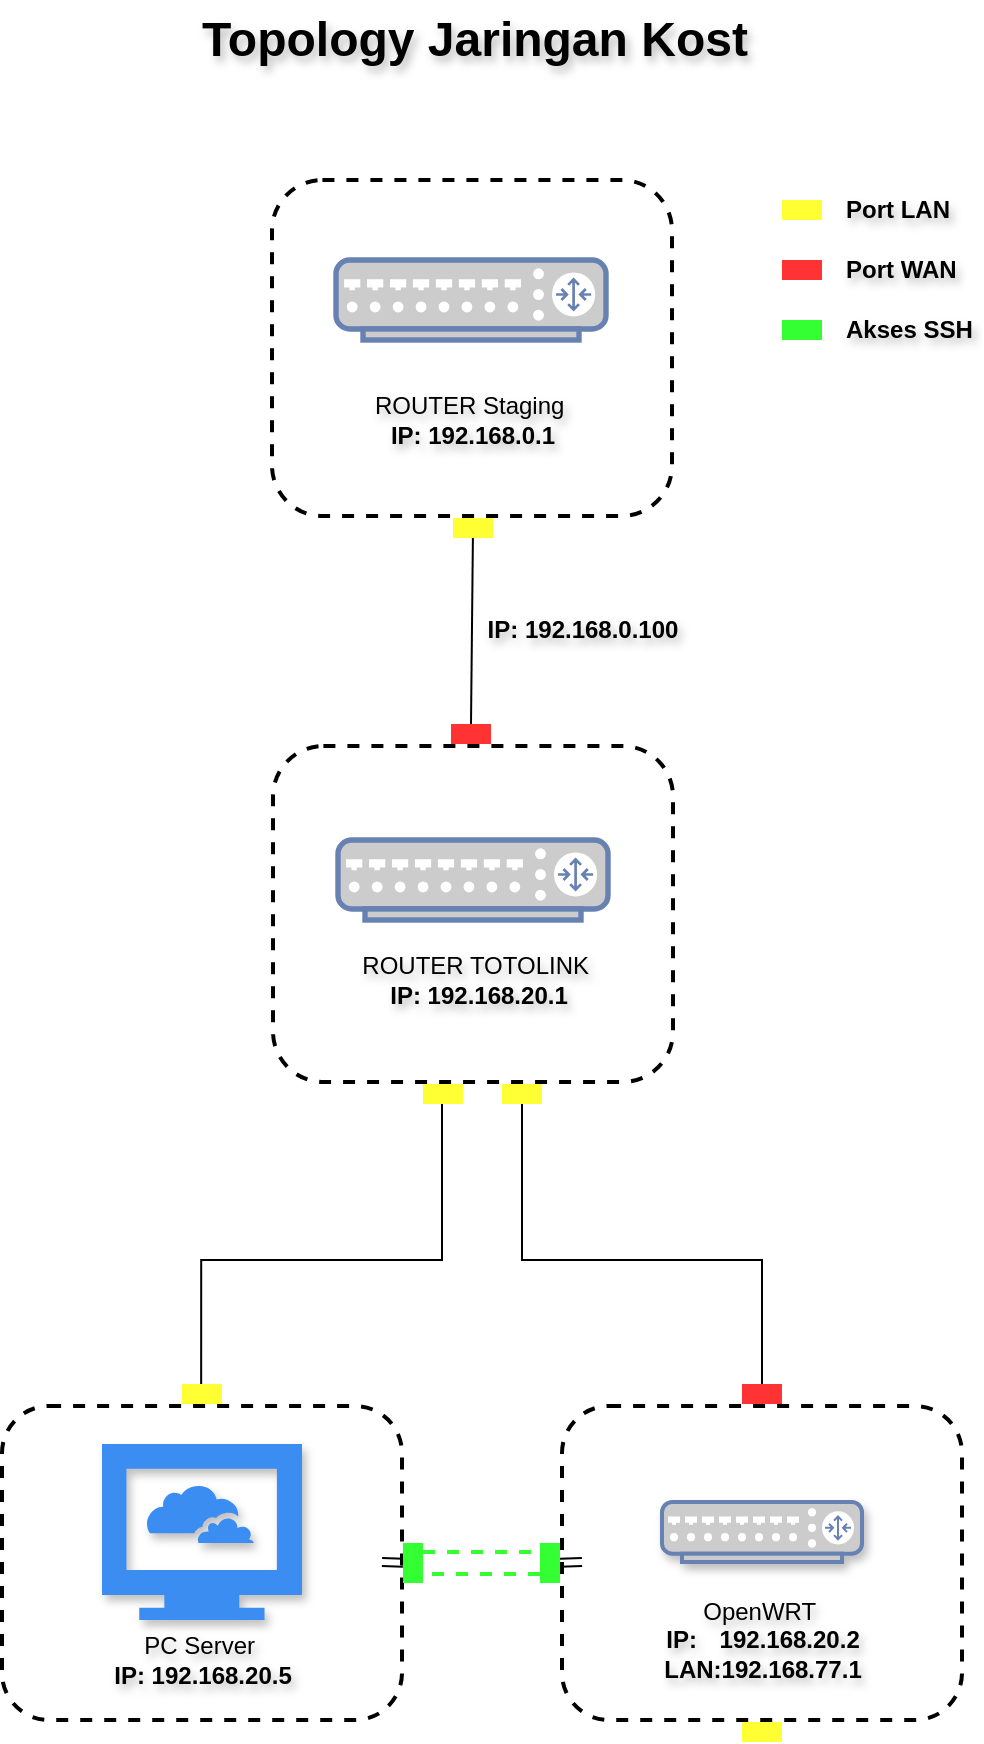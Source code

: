 <mxfile version="26.2.2">
  <diagram name="Top Jaringan Kost" id="jgIykUG0UuW3-U6Ky0mu">
    <mxGraphModel dx="2398" dy="1345" grid="1" gridSize="10" guides="1" tooltips="1" connect="1" arrows="1" fold="1" page="1" pageScale="1" pageWidth="850" pageHeight="1100" math="0" shadow="0">
      <root>
        <mxCell id="0" />
        <mxCell id="1" parent="0" />
        <mxCell id="9seqvZQqqgPPie_HJ70S-1" value="" style="group" vertex="1" connectable="0" parent="1">
          <mxGeometry x="180" y="70" width="490" height="871" as="geometry" />
        </mxCell>
        <mxCell id="tLKNI8qHFX3cuUReKvDi-31" value="" style="rounded=1;whiteSpace=wrap;html=1;dashed=1;strokeWidth=2;perimeterSpacing=10;glass=0;shadow=0;movable=1;resizable=1;rotatable=1;deletable=1;editable=1;locked=0;connectable=1;textShadow=1;labelBorderColor=none;" parent="9seqvZQqqgPPie_HJ70S-1" vertex="1">
          <mxGeometry x="280" y="703" width="200" height="157" as="geometry" />
        </mxCell>
        <mxCell id="tLKNI8qHFX3cuUReKvDi-30" value="" style="rounded=1;whiteSpace=wrap;html=1;dashed=1;strokeWidth=2;perimeterSpacing=10;glass=0;shadow=0;movable=1;resizable=1;rotatable=1;deletable=1;editable=1;locked=0;connectable=1;textShadow=1;" parent="9seqvZQqqgPPie_HJ70S-1" vertex="1">
          <mxGeometry y="703" width="200" height="157" as="geometry" />
        </mxCell>
        <mxCell id="tLKNI8qHFX3cuUReKvDi-5" value="" style="fontColor=#0066CC;verticalAlign=top;verticalLabelPosition=bottom;labelPosition=center;align=center;html=1;outlineConnect=0;fillColor=#CCCCCC;strokeColor=#6881B3;gradientColor=none;gradientDirection=north;strokeWidth=2;shape=mxgraph.networks.router;shadow=1;textShadow=1;" parent="9seqvZQqqgPPie_HJ70S-1" vertex="1">
          <mxGeometry x="330" y="751" width="100" height="30" as="geometry" />
        </mxCell>
        <mxCell id="tLKNI8qHFX3cuUReKvDi-19" value="Topology Jaringan Kost" style="text;strokeColor=none;fillColor=none;html=1;fontSize=24;fontStyle=1;verticalAlign=middle;align=center;textShadow=1;" parent="9seqvZQqqgPPie_HJ70S-1" vertex="1">
          <mxGeometry x="92.75" width="285.5" height="40" as="geometry" />
        </mxCell>
        <mxCell id="tLKNI8qHFX3cuUReKvDi-27" value="" style="sketch=0;html=1;aspect=fixed;strokeColor=none;shadow=1;fillColor=#3B8DF1;verticalAlign=top;labelPosition=center;verticalLabelPosition=bottom;shape=mxgraph.gcp2.cloud_computer;textShadow=1;" parent="9seqvZQqqgPPie_HJ70S-1" vertex="1">
          <mxGeometry x="50" y="722" width="100" height="88" as="geometry" />
        </mxCell>
        <mxCell id="tLKNI8qHFX3cuUReKvDi-28" value="PC Server&amp;nbsp;&lt;div&gt;&lt;b&gt;IP: 192.168.20.5&lt;/b&gt;&lt;/div&gt;" style="text;html=1;align=center;verticalAlign=middle;resizable=0;points=[];autosize=1;strokeColor=none;fillColor=none;textShadow=1;" parent="9seqvZQqqgPPie_HJ70S-1" vertex="1">
          <mxGeometry x="45" y="810" width="110" height="40" as="geometry" />
        </mxCell>
        <mxCell id="tLKNI8qHFX3cuUReKvDi-29" value="OpenWRT&amp;nbsp;&lt;div&gt;&lt;b&gt;IP:&lt;span style=&quot;white-space: pre;&quot;&gt;&#x9;&lt;/span&gt;192.168.20.2&lt;br&gt;LAN:192.168.77.1&lt;/b&gt;&lt;/div&gt;" style="text;html=1;align=center;verticalAlign=middle;resizable=0;points=[];autosize=1;strokeColor=none;fillColor=none;textShadow=1;" parent="9seqvZQqqgPPie_HJ70S-1" vertex="1">
          <mxGeometry x="320" y="790" width="120" height="60" as="geometry" />
        </mxCell>
        <mxCell id="tLKNI8qHFX3cuUReKvDi-50" value="&lt;b&gt;Port LAN&lt;/b&gt;" style="text;strokeColor=none;align=left;fillColor=none;html=1;verticalAlign=middle;whiteSpace=wrap;rounded=0;textShadow=1;" parent="9seqvZQqqgPPie_HJ70S-1" vertex="1">
          <mxGeometry x="420" y="90" width="60" height="30" as="geometry" />
        </mxCell>
        <mxCell id="tLKNI8qHFX3cuUReKvDi-51" value="&lt;b&gt;Port WAN&lt;/b&gt;" style="text;strokeColor=none;align=left;fillColor=none;html=1;verticalAlign=middle;whiteSpace=wrap;rounded=0;textShadow=1;" parent="9seqvZQqqgPPie_HJ70S-1" vertex="1">
          <mxGeometry x="420" y="120" width="60" height="30" as="geometry" />
        </mxCell>
        <mxCell id="tLKNI8qHFX3cuUReKvDi-53" value="&lt;b&gt;Akses SSH&lt;/b&gt;" style="text;strokeColor=none;align=left;fillColor=none;html=1;verticalAlign=middle;whiteSpace=wrap;rounded=0;textShadow=1;" parent="9seqvZQqqgPPie_HJ70S-1" vertex="1">
          <mxGeometry x="420" y="150" width="70" height="30" as="geometry" />
        </mxCell>
        <mxCell id="9seqvZQqqgPPie_HJ70S-2" value="" style="group" vertex="1" connectable="0" parent="9seqvZQqqgPPie_HJ70S-1">
          <mxGeometry x="90" y="90" width="320" height="781" as="geometry" />
        </mxCell>
        <mxCell id="tLKNI8qHFX3cuUReKvDi-44" value="" style="shape=link;html=1;rounded=0;textShadow=1;" parent="9seqvZQqqgPPie_HJ70S-2" source="tLKNI8qHFX3cuUReKvDi-47" edge="1">
          <mxGeometry width="100" relative="1" as="geometry">
            <mxPoint x="100" y="691" as="sourcePoint" />
            <mxPoint x="200" y="691" as="targetPoint" />
          </mxGeometry>
        </mxCell>
        <mxCell id="tLKNI8qHFX3cuUReKvDi-46" value="" style="shape=link;html=1;rounded=0;textShadow=1;" parent="9seqvZQqqgPPie_HJ70S-2" target="tLKNI8qHFX3cuUReKvDi-45" edge="1">
          <mxGeometry width="100" relative="1" as="geometry">
            <mxPoint x="100" y="691" as="sourcePoint" />
            <mxPoint x="200" y="691" as="targetPoint" />
          </mxGeometry>
        </mxCell>
        <mxCell id="tLKNI8qHFX3cuUReKvDi-33" value="" style="endArrow=none;html=1;rounded=0;exitX=0.479;exitY=0.249;exitDx=0;exitDy=0;edgeStyle=orthogonalEdgeStyle;exitPerimeter=0;textShadow=1;" parent="9seqvZQqqgPPie_HJ70S-2" source="tLKNI8qHFX3cuUReKvDi-25" target="tLKNI8qHFX3cuUReKvDi-21" edge="1">
          <mxGeometry width="50" height="50" relative="1" as="geometry">
            <mxPoint x="10" y="604" as="sourcePoint" />
            <mxPoint x="130" y="433" as="targetPoint" />
            <Array as="points">
              <mxPoint x="10" y="540" />
              <mxPoint x="130" y="540" />
            </Array>
          </mxGeometry>
        </mxCell>
        <mxCell id="tLKNI8qHFX3cuUReKvDi-38" value="" style="endArrow=none;html=1;rounded=0;entryX=0.5;entryY=0;entryDx=0;entryDy=0;entryPerimeter=0;textShadow=1;" parent="9seqvZQqqgPPie_HJ70S-2" source="tLKNI8qHFX3cuUReKvDi-14" target="tLKNI8qHFX3cuUReKvDi-37" edge="1">
          <mxGeometry width="50" height="50" relative="1" as="geometry">
            <mxPoint x="145" y="80" as="sourcePoint" />
            <mxPoint x="145" y="272" as="targetPoint" />
          </mxGeometry>
        </mxCell>
        <mxCell id="tLKNI8qHFX3cuUReKvDi-18" value="" style="endArrow=none;html=1;rounded=0;entryX=0.5;entryY=0;entryDx=0;entryDy=0;entryPerimeter=0;textShadow=1;" parent="9seqvZQqqgPPie_HJ70S-2" source="tLKNI8qHFX3cuUReKvDi-37" target="tLKNI8qHFX3cuUReKvDi-17" edge="1">
          <mxGeometry width="50" height="50" relative="1" as="geometry">
            <mxPoint x="146" y="230" as="sourcePoint" />
            <mxPoint x="146" y="400" as="targetPoint" />
          </mxGeometry>
        </mxCell>
        <mxCell id="tLKNI8qHFX3cuUReKvDi-35" value="" style="rounded=1;whiteSpace=wrap;html=1;dashed=1;strokeWidth=2;perimeterSpacing=10;glass=0;shadow=0;movable=1;resizable=1;rotatable=1;deletable=1;editable=1;locked=0;connectable=1;textShadow=1;" parent="9seqvZQqqgPPie_HJ70S-2" vertex="1">
          <mxGeometry x="45" width="200" height="168" as="geometry" />
        </mxCell>
        <mxCell id="tLKNI8qHFX3cuUReKvDi-16" value="" style="endArrow=none;html=1;rounded=0;entryX=0.5;entryY=0;entryDx=0;entryDy=0;entryPerimeter=0;textShadow=1;" parent="9seqvZQqqgPPie_HJ70S-2" source="tLKNI8qHFX3cuUReKvDi-17" target="tLKNI8qHFX3cuUReKvDi-11" edge="1">
          <mxGeometry width="50" height="50" relative="1" as="geometry">
            <mxPoint x="150" y="240" as="sourcePoint" />
            <mxPoint x="150" y="390" as="targetPoint" />
          </mxGeometry>
        </mxCell>
        <mxCell id="tLKNI8qHFX3cuUReKvDi-10" value="" style="endArrow=none;html=1;rounded=0;edgeStyle=orthogonalEdgeStyle;textShadow=1;" parent="9seqvZQqqgPPie_HJ70S-2" edge="1">
          <mxGeometry width="50" height="50" relative="1" as="geometry">
            <mxPoint x="290" y="610" as="sourcePoint" />
            <mxPoint x="170" y="433" as="targetPoint" />
            <Array as="points">
              <mxPoint x="290" y="540" />
              <mxPoint x="170" y="540" />
            </Array>
          </mxGeometry>
        </mxCell>
        <mxCell id="tLKNI8qHFX3cuUReKvDi-7" value="" style="endArrow=none;html=1;rounded=0;exitX=0.479;exitY=0.249;exitDx=0;exitDy=0;edgeStyle=orthogonalEdgeStyle;exitPerimeter=0;textShadow=1;" parent="9seqvZQqqgPPie_HJ70S-2" source="tLKNI8qHFX3cuUReKvDi-21" edge="1">
          <mxGeometry width="50" height="50" relative="1" as="geometry">
            <mxPoint x="130" y="683" as="sourcePoint" />
            <mxPoint x="130" y="433" as="targetPoint" />
            <Array as="points" />
          </mxGeometry>
        </mxCell>
        <mxCell id="tLKNI8qHFX3cuUReKvDi-32" value="" style="rounded=1;whiteSpace=wrap;html=1;dashed=1;strokeWidth=2;perimeterSpacing=10;glass=0;shadow=0;movable=1;resizable=1;rotatable=1;deletable=1;editable=1;locked=0;connectable=1;textShadow=1;" parent="9seqvZQqqgPPie_HJ70S-2" vertex="1">
          <mxGeometry x="45.5" y="283" width="200" height="168" as="geometry" />
        </mxCell>
        <mxCell id="tLKNI8qHFX3cuUReKvDi-24" value="" style="rounded=0;whiteSpace=wrap;html=1;fillColor=#FFFF33;strokeColor=none;textShadow=1;" parent="9seqvZQqqgPPie_HJ70S-2" vertex="1">
          <mxGeometry x="280" y="602" width="20" height="10" as="geometry" />
        </mxCell>
        <mxCell id="tLKNI8qHFX3cuUReKvDi-23" value="" style="rounded=0;whiteSpace=wrap;html=1;fillColor=#FFFF33;strokeColor=none;textShadow=1;" parent="9seqvZQqqgPPie_HJ70S-2" vertex="1">
          <mxGeometry x="160" y="452" width="20" height="10" as="geometry" />
        </mxCell>
        <mxCell id="tLKNI8qHFX3cuUReKvDi-17" value="" style="rounded=0;whiteSpace=wrap;html=1;fillColor=#FF3333;strokeColor=none;textShadow=1;" parent="9seqvZQqqgPPie_HJ70S-2" vertex="1">
          <mxGeometry x="134.5" y="272" width="20" height="10" as="geometry" />
        </mxCell>
        <mxCell id="tLKNI8qHFX3cuUReKvDi-11" value="" style="fontColor=#0066CC;verticalAlign=top;verticalLabelPosition=bottom;labelPosition=center;align=center;html=1;outlineConnect=0;fillColor=#CCCCCC;strokeColor=#6881B3;gradientColor=none;gradientDirection=north;strokeWidth=2;shape=mxgraph.networks.router;textShadow=1;" parent="9seqvZQqqgPPie_HJ70S-2" vertex="1">
          <mxGeometry x="78" y="330" width="135" height="40" as="geometry" />
        </mxCell>
        <mxCell id="tLKNI8qHFX3cuUReKvDi-13" value="ROUTER TOTOLINK&amp;nbsp;&lt;div&gt;&lt;b&gt;IP: 192.168.20.1&lt;/b&gt;&lt;/div&gt;" style="text;html=1;align=center;verticalAlign=middle;resizable=0;points=[];autosize=1;strokeColor=none;fillColor=none;textShadow=1;" parent="9seqvZQqqgPPie_HJ70S-2" vertex="1">
          <mxGeometry x="78" y="380" width="140" height="40" as="geometry" />
        </mxCell>
        <mxCell id="tLKNI8qHFX3cuUReKvDi-14" value="" style="fontColor=#0066CC;verticalAlign=top;verticalLabelPosition=bottom;labelPosition=center;align=center;html=1;outlineConnect=0;fillColor=#CCCCCC;strokeColor=#6881B3;gradientColor=none;gradientDirection=north;strokeWidth=2;shape=mxgraph.networks.router;textShadow=1;" parent="9seqvZQqqgPPie_HJ70S-2" vertex="1">
          <mxGeometry x="77" y="40" width="135" height="40" as="geometry" />
        </mxCell>
        <mxCell id="tLKNI8qHFX3cuUReKvDi-15" value="ROUTER Staging&amp;nbsp;&lt;div&gt;&lt;b&gt;IP: 192.168.0.1&lt;/b&gt;&lt;/div&gt;" style="text;html=1;align=center;verticalAlign=middle;resizable=0;points=[];autosize=1;strokeColor=none;fillColor=none;textShadow=1;" parent="9seqvZQqqgPPie_HJ70S-2" vertex="1">
          <mxGeometry x="84.5" y="100" width="120" height="40" as="geometry" />
        </mxCell>
        <mxCell id="tLKNI8qHFX3cuUReKvDi-25" value="" style="rounded=0;whiteSpace=wrap;html=1;fillColor=#FFFF33;strokeColor=none;textShadow=1;" parent="9seqvZQqqgPPie_HJ70S-2" vertex="1">
          <mxGeometry y="602" width="20" height="10" as="geometry" />
        </mxCell>
        <mxCell id="tLKNI8qHFX3cuUReKvDi-21" value="" style="rounded=0;whiteSpace=wrap;html=1;fillColor=#FFFF33;strokeColor=none;textShadow=1;" parent="9seqvZQqqgPPie_HJ70S-2" vertex="1">
          <mxGeometry x="120.5" y="452" width="20" height="10" as="geometry" />
        </mxCell>
        <mxCell id="tLKNI8qHFX3cuUReKvDi-37" value="" style="rounded=0;whiteSpace=wrap;html=1;fillColor=#FFFF33;strokeColor=none;textShadow=1;" parent="9seqvZQqqgPPie_HJ70S-2" vertex="1">
          <mxGeometry x="135.5" y="169" width="20" height="10" as="geometry" />
        </mxCell>
        <mxCell id="tLKNI8qHFX3cuUReKvDi-40" value="" style="rounded=0;whiteSpace=wrap;html=1;fillColor=#FFFF33;strokeColor=none;textShadow=1;" parent="9seqvZQqqgPPie_HJ70S-2" vertex="1">
          <mxGeometry x="300" y="10" width="20" height="10" as="geometry" />
        </mxCell>
        <mxCell id="tLKNI8qHFX3cuUReKvDi-41" value="" style="rounded=0;whiteSpace=wrap;html=1;fillColor=#FF3333;strokeColor=none;textShadow=1;" parent="9seqvZQqqgPPie_HJ70S-2" vertex="1">
          <mxGeometry x="300" y="40" width="20" height="10" as="geometry" />
        </mxCell>
        <mxCell id="tLKNI8qHFX3cuUReKvDi-42" value="" style="rounded=0;whiteSpace=wrap;html=1;fillColor=#FF3333;strokeColor=none;textShadow=1;" parent="9seqvZQqqgPPie_HJ70S-2" vertex="1">
          <mxGeometry x="280" y="602" width="20" height="10" as="geometry" />
        </mxCell>
        <mxCell id="tLKNI8qHFX3cuUReKvDi-45" value="" style="rounded=0;whiteSpace=wrap;html=1;fillColor=#33FF33;strokeColor=none;direction=south;textShadow=1;" parent="9seqvZQqqgPPie_HJ70S-2" vertex="1">
          <mxGeometry x="110.5" y="681.5" width="10" height="20" as="geometry" />
        </mxCell>
        <mxCell id="tLKNI8qHFX3cuUReKvDi-48" value="" style="shape=link;html=1;rounded=0;width=10;strokeWidth=2;dashed=1;strokeColor=#33FF33;textShadow=1;" parent="9seqvZQqqgPPie_HJ70S-2" source="tLKNI8qHFX3cuUReKvDi-45" target="tLKNI8qHFX3cuUReKvDi-47" edge="1">
          <mxGeometry width="100" relative="1" as="geometry">
            <mxPoint x="121" y="691" as="sourcePoint" />
            <mxPoint x="200" y="691" as="targetPoint" />
          </mxGeometry>
        </mxCell>
        <mxCell id="tLKNI8qHFX3cuUReKvDi-47" value="" style="rounded=0;whiteSpace=wrap;html=1;fillColor=#33FF33;strokeColor=none;direction=south;textShadow=1;" parent="9seqvZQqqgPPie_HJ70S-2" vertex="1">
          <mxGeometry x="179" y="681.5" width="10" height="20" as="geometry" />
        </mxCell>
        <mxCell id="tLKNI8qHFX3cuUReKvDi-49" value="" style="rounded=0;whiteSpace=wrap;html=1;fillColor=#FFFF33;strokeColor=none;textShadow=1;" parent="9seqvZQqqgPPie_HJ70S-2" vertex="1">
          <mxGeometry x="280" y="771" width="20" height="10" as="geometry" />
        </mxCell>
        <mxCell id="tLKNI8qHFX3cuUReKvDi-52" value="" style="rounded=0;whiteSpace=wrap;html=1;fillColor=#33FF33;strokeColor=none;direction=west;textShadow=1;" parent="9seqvZQqqgPPie_HJ70S-2" vertex="1">
          <mxGeometry x="300" y="70" width="20" height="10" as="geometry" />
        </mxCell>
        <mxCell id="9seqvZQqqgPPie_HJ70S-4" value="&lt;b style=&quot;background-color: transparent; color: light-dark(rgb(0, 0, 0), rgb(255, 255, 255)); line-height: 10%;&quot;&gt;IP: 192.168.0.100&lt;/b&gt;" style="text;html=1;align=center;verticalAlign=middle;resizable=0;points=[];autosize=1;strokeColor=none;fillColor=none;textShadow=1;" vertex="1" parent="9seqvZQqqgPPie_HJ70S-2">
          <mxGeometry x="140" y="210" width="120" height="30" as="geometry" />
        </mxCell>
      </root>
    </mxGraphModel>
  </diagram>
</mxfile>

